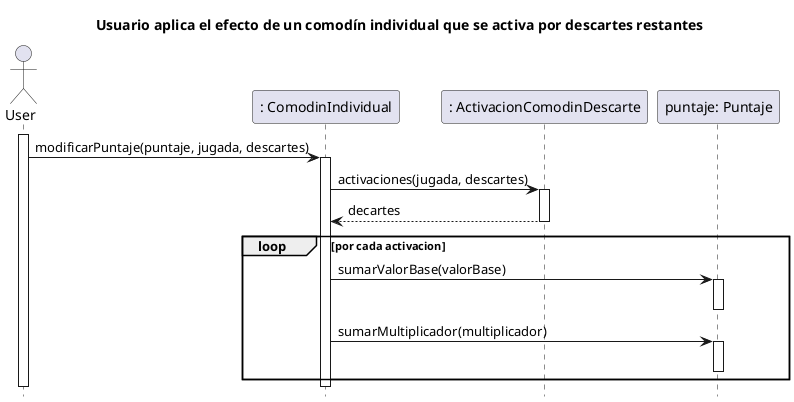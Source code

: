 @startuml
hide footbox

title Usuario aplica el efecto de un comodín individual que se activa por descartes restantes
actor User
participant Comodin as ": ComodinIndividual"
participant Activacion as ": ActivacionComodinDescarte"
participant Puntaje as "puntaje: Puntaje"

activate User

User -> Comodin: modificarPuntaje(puntaje, jugada, descartes)
activate Comodin

Comodin -> Activacion: activaciones(jugada, descartes)
activate Activacion
Activacion --> Comodin: decartes
deactivate Activacion

loop por cada activacion
Comodin -> Puntaje: sumarValorBase(valorBase)
activate Puntaje
deactivate Puntaje
Comodin -> Puntaje: sumarMultiplicador(multiplicador)
activate Puntaje
deactivate Puntaje
end

deactivate Comodin

deactivate User
@enduml